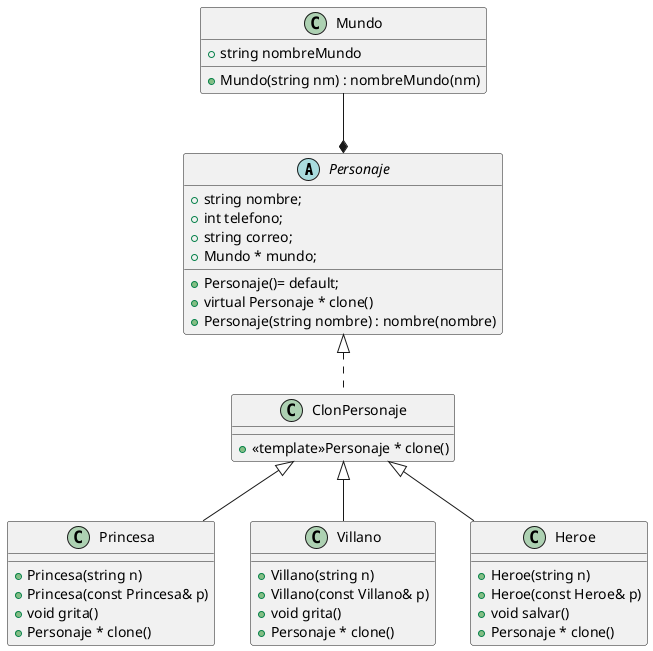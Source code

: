 @startuml
abstract Class Personaje{
  +Personaje()= default;
  +string nombre;
  +int telefono;
  +string correo;
  +Mundo * mundo;
  +virtual Personaje * clone()
  +Personaje(string nombre) : nombre(nombre)
}

Class Princesa{
  +Princesa(string n)
  +Princesa(const Princesa& p)
  +void grita()
  +Personaje * clone()
}

Class Villano{
  +Villano(string n)
  +Villano(const Villano& p)
  +void grita()
  +Personaje * clone()
}

Class Mundo{
  +Mundo(string nm) : nombreMundo(nm)
  +string nombreMundo
}

Class Heroe{
  +Heroe(string n)
  +Heroe(const Heroe& p)
  +void salvar()
  +Personaje * clone()
}

Class ClonPersonaje{
  +<<template>>Personaje * clone()
}

ClonPersonaje<|--Princesa
ClonPersonaje<|--Villano
ClonPersonaje<|--Heroe
Mundo--*Personaje
Personaje <|..ClonPersonaje
@enduml
